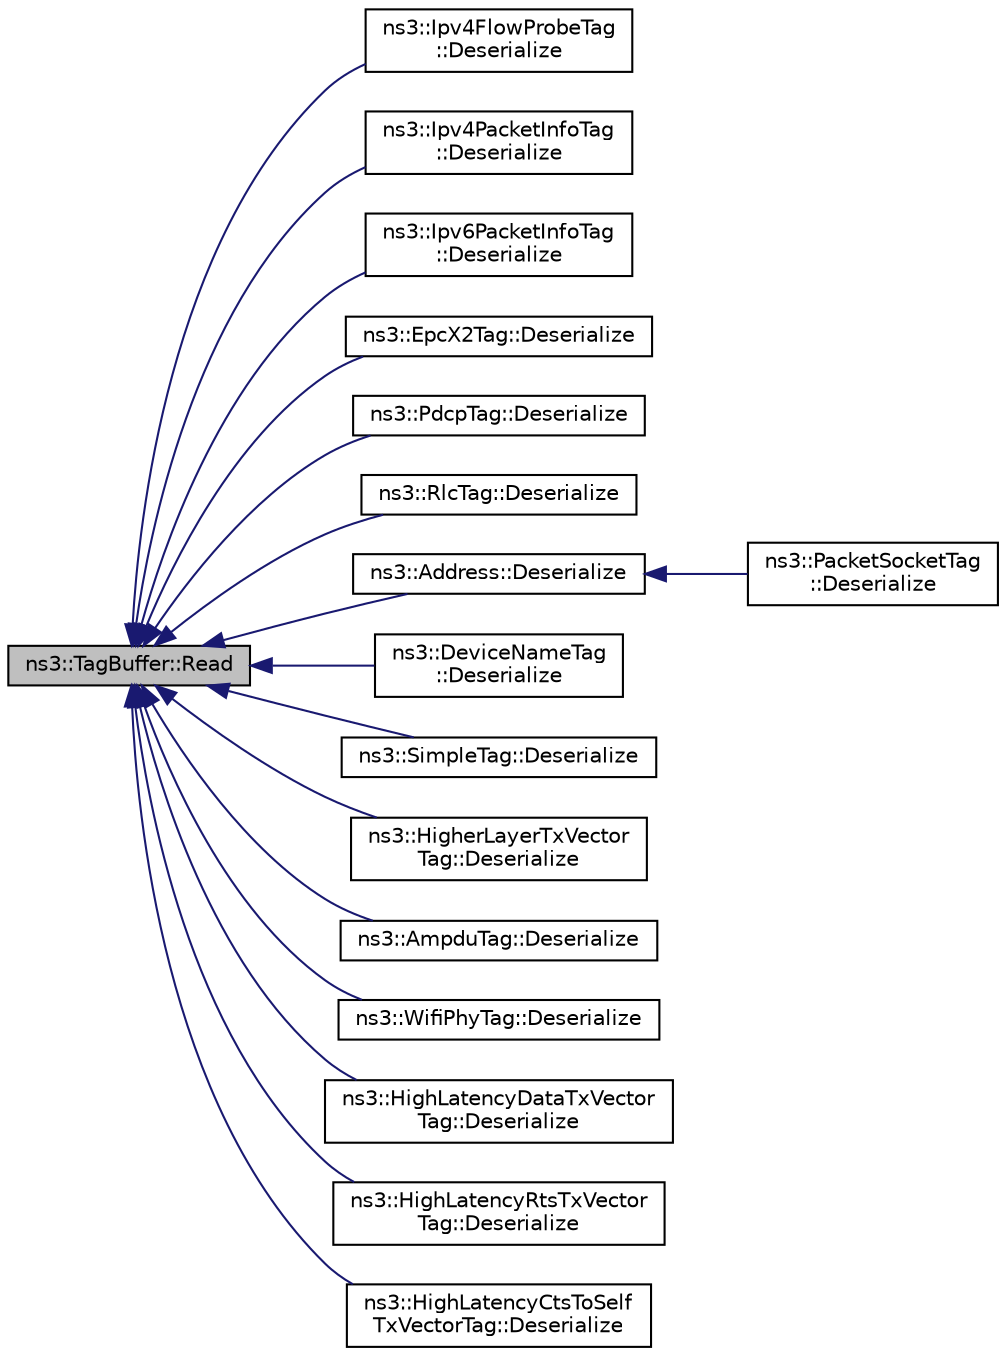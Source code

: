 digraph "ns3::TagBuffer::Read"
{
  edge [fontname="Helvetica",fontsize="10",labelfontname="Helvetica",labelfontsize="10"];
  node [fontname="Helvetica",fontsize="10",shape=record];
  rankdir="LR";
  Node1 [label="ns3::TagBuffer::Read",height=0.2,width=0.4,color="black", fillcolor="grey75", style="filled", fontcolor="black"];
  Node1 -> Node2 [dir="back",color="midnightblue",fontsize="10",style="solid"];
  Node2 [label="ns3::Ipv4FlowProbeTag\l::Deserialize",height=0.2,width=0.4,color="black", fillcolor="white", style="filled",URL="$d4/dfc/classns3_1_1Ipv4FlowProbeTag.html#a5deec6432e6924e3d57587a70426578f"];
  Node1 -> Node3 [dir="back",color="midnightblue",fontsize="10",style="solid"];
  Node3 [label="ns3::Ipv4PacketInfoTag\l::Deserialize",height=0.2,width=0.4,color="black", fillcolor="white", style="filled",URL="$db/dfe/classns3_1_1Ipv4PacketInfoTag.html#adba3c57ba7d242f8429b6e132192c116"];
  Node1 -> Node4 [dir="back",color="midnightblue",fontsize="10",style="solid"];
  Node4 [label="ns3::Ipv6PacketInfoTag\l::Deserialize",height=0.2,width=0.4,color="black", fillcolor="white", style="filled",URL="$d5/d5f/classns3_1_1Ipv6PacketInfoTag.html#ae9289d0e1dd8c8a59752c2b1eda1c4d4"];
  Node1 -> Node5 [dir="back",color="midnightblue",fontsize="10",style="solid"];
  Node5 [label="ns3::EpcX2Tag::Deserialize",height=0.2,width=0.4,color="black", fillcolor="white", style="filled",URL="$dd/d2e/classns3_1_1EpcX2Tag.html#a88b4e8d23280399c487bac59e623f0e2"];
  Node1 -> Node6 [dir="back",color="midnightblue",fontsize="10",style="solid"];
  Node6 [label="ns3::PdcpTag::Deserialize",height=0.2,width=0.4,color="black", fillcolor="white", style="filled",URL="$d9/d0f/classns3_1_1PdcpTag.html#ad4da9d15f9c3bfffe445fa2670d90060"];
  Node1 -> Node7 [dir="back",color="midnightblue",fontsize="10",style="solid"];
  Node7 [label="ns3::RlcTag::Deserialize",height=0.2,width=0.4,color="black", fillcolor="white", style="filled",URL="$df/d79/classns3_1_1RlcTag.html#a56612a38cae85bb77494aeeb337f6346"];
  Node1 -> Node8 [dir="back",color="midnightblue",fontsize="10",style="solid"];
  Node8 [label="ns3::Address::Deserialize",height=0.2,width=0.4,color="black", fillcolor="white", style="filled",URL="$d2/d5f/classns3_1_1Address.html#ae17749a37c8e47b428e8ed77c383c2e2"];
  Node8 -> Node9 [dir="back",color="midnightblue",fontsize="10",style="solid"];
  Node9 [label="ns3::PacketSocketTag\l::Deserialize",height=0.2,width=0.4,color="black", fillcolor="white", style="filled",URL="$d7/de4/classns3_1_1PacketSocketTag.html#adbb985822134e35e1f516812b2b3e49e"];
  Node1 -> Node10 [dir="back",color="midnightblue",fontsize="10",style="solid"];
  Node10 [label="ns3::DeviceNameTag\l::Deserialize",height=0.2,width=0.4,color="black", fillcolor="white", style="filled",URL="$d1/db6/classns3_1_1DeviceNameTag.html#a4a07f0398eacffcd5170643822cc0c79"];
  Node1 -> Node11 [dir="back",color="midnightblue",fontsize="10",style="solid"];
  Node11 [label="ns3::SimpleTag::Deserialize",height=0.2,width=0.4,color="black", fillcolor="white", style="filled",URL="$d5/d8a/classns3_1_1SimpleTag.html#a794f63c51ab97cef29f81b01be377bc7"];
  Node1 -> Node12 [dir="back",color="midnightblue",fontsize="10",style="solid"];
  Node12 [label="ns3::HigherLayerTxVector\lTag::Deserialize",height=0.2,width=0.4,color="black", fillcolor="white", style="filled",URL="$d5/d3c/classns3_1_1HigherLayerTxVectorTag.html#ad095a66b9799cae9656432be76c273e6"];
  Node1 -> Node13 [dir="back",color="midnightblue",fontsize="10",style="solid"];
  Node13 [label="ns3::AmpduTag::Deserialize",height=0.2,width=0.4,color="black", fillcolor="white", style="filled",URL="$df/d26/classns3_1_1AmpduTag.html#aa9b9edcdae432bde2a2af250918d195e"];
  Node1 -> Node14 [dir="back",color="midnightblue",fontsize="10",style="solid"];
  Node14 [label="ns3::WifiPhyTag::Deserialize",height=0.2,width=0.4,color="black", fillcolor="white", style="filled",URL="$d7/d6f/classns3_1_1WifiPhyTag.html#ac322c694a0a18c141f63086c34589b0a"];
  Node1 -> Node15 [dir="back",color="midnightblue",fontsize="10",style="solid"];
  Node15 [label="ns3::HighLatencyDataTxVector\lTag::Deserialize",height=0.2,width=0.4,color="black", fillcolor="white", style="filled",URL="$db/dd4/classns3_1_1HighLatencyDataTxVectorTag.html#aee07c6933de3e8f5962fd1f94d44d716"];
  Node1 -> Node16 [dir="back",color="midnightblue",fontsize="10",style="solid"];
  Node16 [label="ns3::HighLatencyRtsTxVector\lTag::Deserialize",height=0.2,width=0.4,color="black", fillcolor="white", style="filled",URL="$dd/da6/classns3_1_1HighLatencyRtsTxVectorTag.html#a90589fca46c96ce6c1ddd9b43b2cbea3"];
  Node1 -> Node17 [dir="back",color="midnightblue",fontsize="10",style="solid"];
  Node17 [label="ns3::HighLatencyCtsToSelf\lTxVectorTag::Deserialize",height=0.2,width=0.4,color="black", fillcolor="white", style="filled",URL="$d4/d8f/classns3_1_1HighLatencyCtsToSelfTxVectorTag.html#ac1bef898136527573fb83ea7a2b37333"];
}
